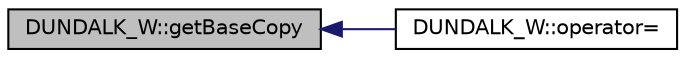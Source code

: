 digraph "DUNDALK_W::getBaseCopy"
{
  edge [fontname="Helvetica",fontsize="10",labelfontname="Helvetica",labelfontsize="10"];
  node [fontname="Helvetica",fontsize="10",shape=record];
  rankdir="LR";
  Node1 [label="DUNDALK_W::getBaseCopy",height=0.2,width=0.4,color="black", fillcolor="grey75", style="filled", fontcolor="black"];
  Node1 -> Node2 [dir="back",color="midnightblue",fontsize="10",style="solid"];
  Node2 [label="DUNDALK_W::operator=",height=0.2,width=0.4,color="black", fillcolor="white", style="filled",URL="$class_d_u_n_d_a_l_k___w.html#a63e33d9aa73d944f92928e90566874b9"];
}
